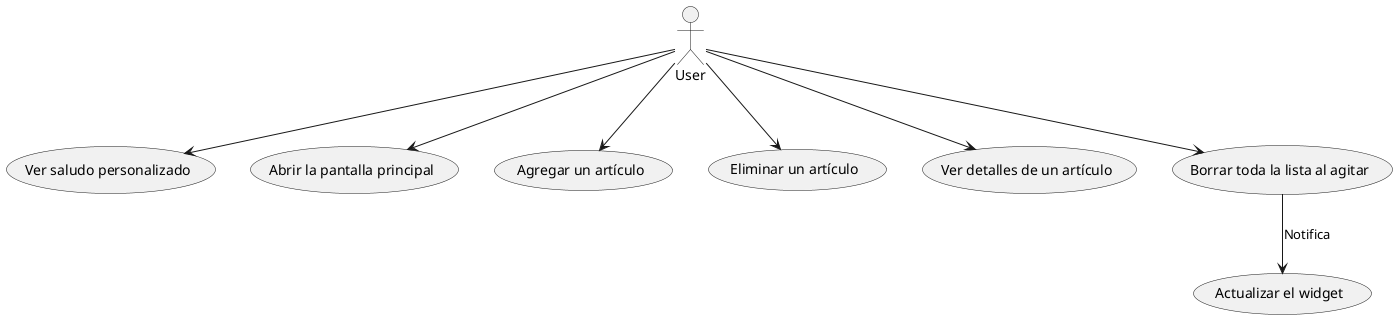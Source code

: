 @startuml
actor User

usecase "Ver saludo personalizado" as UC1
usecase "Abrir la pantalla principal" as UC2
usecase "Agregar un artículo" as UC3
usecase "Eliminar un artículo" as UC4
usecase "Ver detalles de un artículo" as UC5
usecase "Borrar toda la lista al agitar" as UC6
usecase "Actualizar el widget" as UC7

User --> UC1
User --> UC2
User --> UC3
User --> UC4
User --> UC5
User --> UC6
UC6 --> UC7 : Notifica
@enduml
